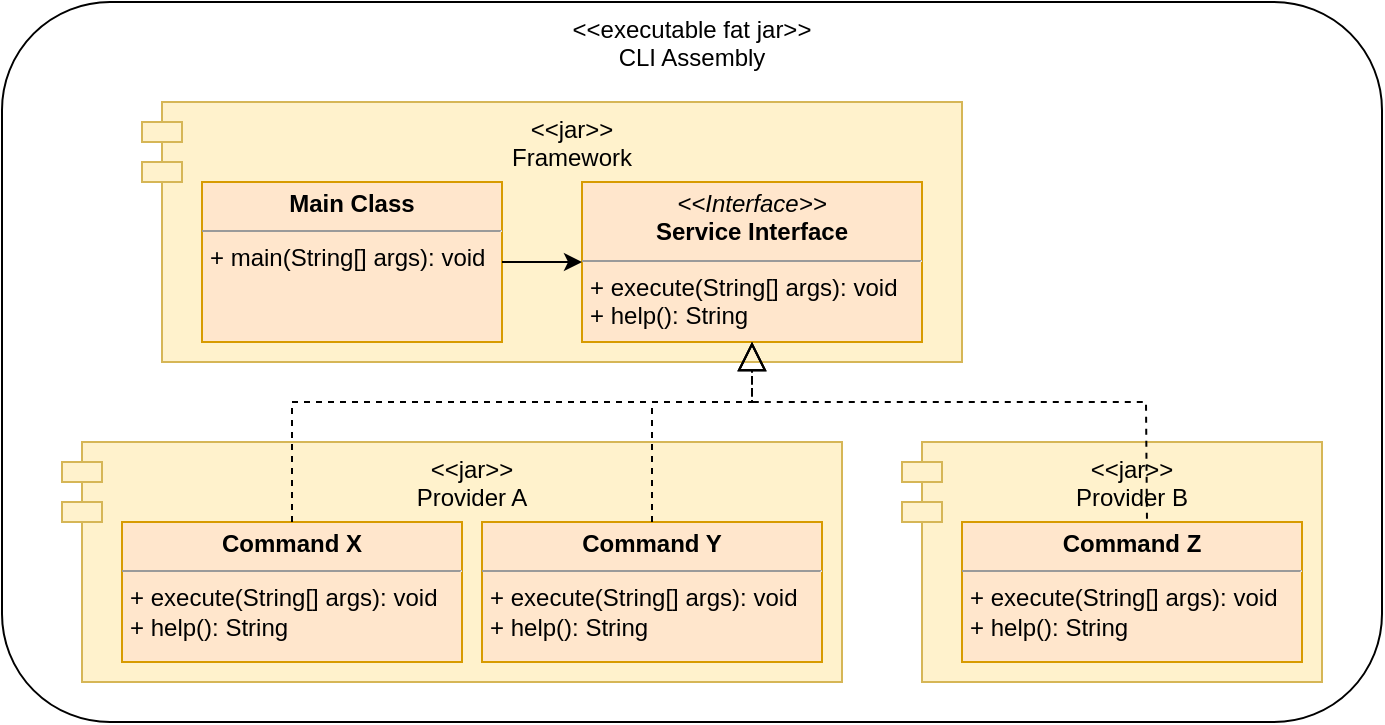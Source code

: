 <mxfile version="16.5.1" type="device"><diagram id="t4fz6s8QvAAICPU1AMuh" name="Page-1"><mxGraphModel dx="1102" dy="1025" grid="1" gridSize="10" guides="1" tooltips="1" connect="1" arrows="1" fold="1" page="1" pageScale="1" pageWidth="850" pageHeight="1100" math="0" shadow="0"><root><mxCell id="0"/><mxCell id="1" parent="0"/><mxCell id="fOY2T_bdLYG5cB6o1Q_J-1" value="&amp;lt;&amp;lt;executable fat jar&amp;gt;&amp;gt;&lt;br&gt;CLI Assembly" style="rounded=1;whiteSpace=wrap;html=1;verticalAlign=top;" vertex="1" parent="1"><mxGeometry x="60" y="180" width="690" height="360" as="geometry"/></mxCell><mxCell id="fOY2T_bdLYG5cB6o1Q_J-3" value="&lt;&lt;jar&gt;&gt;&#10;Framework&#10;" style="shape=module;align=left;spacingLeft=20;align=center;verticalAlign=top;fillColor=#fff2cc;strokeColor=#d6b656;" vertex="1" parent="1"><mxGeometry x="130" y="230" width="410" height="130" as="geometry"/></mxCell><mxCell id="fOY2T_bdLYG5cB6o1Q_J-5" value="&lt;p style=&quot;margin: 0px ; margin-top: 4px ; text-align: center&quot;&gt;&lt;b&gt;Main Class&lt;/b&gt;&lt;/p&gt;&lt;hr size=&quot;1&quot;&gt;&lt;p style=&quot;margin: 0px ; margin-left: 4px&quot;&gt;&lt;/p&gt;&lt;p style=&quot;margin: 0px ; margin-left: 4px&quot;&gt;+ main(String[] args): void&lt;/p&gt;" style="verticalAlign=top;align=left;overflow=fill;fontSize=12;fontFamily=Helvetica;html=1;fillColor=#ffe6cc;strokeColor=#d79b00;" vertex="1" parent="1"><mxGeometry x="160" y="270" width="150" height="80" as="geometry"/></mxCell><mxCell id="fOY2T_bdLYG5cB6o1Q_J-8" value="&lt;p style=&quot;margin: 0px ; margin-top: 4px ; text-align: center&quot;&gt;&lt;i&gt;&amp;lt;&amp;lt;Interface&amp;gt;&amp;gt;&lt;/i&gt;&lt;br&gt;&lt;b&gt;Service Interface&lt;/b&gt;&lt;/p&gt;&lt;hr size=&quot;1&quot;&gt;&lt;p style=&quot;margin: 0px ; margin-left: 4px&quot;&gt;&lt;/p&gt;&lt;p style=&quot;margin: 0px ; margin-left: 4px&quot;&gt;+ execute(String[] args): void&lt;br&gt;+ help(): String&lt;/p&gt;" style="verticalAlign=top;align=left;overflow=fill;fontSize=12;fontFamily=Helvetica;html=1;fillColor=#ffe6cc;strokeColor=#d79b00;" vertex="1" parent="1"><mxGeometry x="350" y="270" width="170" height="80" as="geometry"/></mxCell><mxCell id="fOY2T_bdLYG5cB6o1Q_J-11" value="" style="endArrow=classic;html=1;rounded=0;exitX=1;exitY=0.5;exitDx=0;exitDy=0;" edge="1" parent="1" source="fOY2T_bdLYG5cB6o1Q_J-5" target="fOY2T_bdLYG5cB6o1Q_J-8"><mxGeometry width="50" height="50" relative="1" as="geometry"><mxPoint x="400" y="530" as="sourcePoint"/><mxPoint x="450" y="480" as="targetPoint"/></mxGeometry></mxCell><mxCell id="fOY2T_bdLYG5cB6o1Q_J-12" value="&lt;&lt;jar&gt;&gt;&#10;Provider A&#10;" style="shape=module;align=left;spacingLeft=20;align=center;verticalAlign=top;fillColor=#fff2cc;strokeColor=#d6b656;" vertex="1" parent="1"><mxGeometry x="90" y="400" width="390" height="120" as="geometry"/></mxCell><mxCell id="fOY2T_bdLYG5cB6o1Q_J-13" value="&lt;p style=&quot;margin: 0px ; margin-top: 4px ; text-align: center&quot;&gt;&lt;b&gt;Command X&lt;/b&gt;&lt;/p&gt;&lt;hr size=&quot;1&quot;&gt;&lt;p style=&quot;margin: 0px ; margin-left: 4px&quot;&gt;&lt;/p&gt;&lt;p style=&quot;margin: 0px ; margin-left: 4px&quot;&gt;+ execute(String[] args): void&lt;br&gt;+ help(): String&lt;/p&gt;" style="verticalAlign=top;align=left;overflow=fill;fontSize=12;fontFamily=Helvetica;html=1;fillColor=#ffe6cc;strokeColor=#d79b00;" vertex="1" parent="1"><mxGeometry x="120" y="440" width="170" height="70" as="geometry"/></mxCell><mxCell id="fOY2T_bdLYG5cB6o1Q_J-14" value="&lt;p style=&quot;margin: 0px ; margin-top: 4px ; text-align: center&quot;&gt;&lt;b&gt;Command Y&lt;/b&gt;&lt;/p&gt;&lt;hr size=&quot;1&quot;&gt;&lt;p style=&quot;margin: 0px ; margin-left: 4px&quot;&gt;&lt;/p&gt;&lt;p style=&quot;margin: 0px ; margin-left: 4px&quot;&gt;+ execute(String[] args): void&lt;br&gt;+ help(): String&lt;/p&gt;" style="verticalAlign=top;align=left;overflow=fill;fontSize=12;fontFamily=Helvetica;html=1;fillColor=#ffe6cc;strokeColor=#d79b00;" vertex="1" parent="1"><mxGeometry x="300" y="440" width="170" height="70" as="geometry"/></mxCell><mxCell id="fOY2T_bdLYG5cB6o1Q_J-15" value="&lt;&lt;jar&gt;&gt;&#10;Provider B&#10;" style="shape=module;align=left;spacingLeft=20;align=center;verticalAlign=top;fillColor=#fff2cc;strokeColor=#d6b656;" vertex="1" parent="1"><mxGeometry x="510" y="400" width="210" height="120" as="geometry"/></mxCell><mxCell id="fOY2T_bdLYG5cB6o1Q_J-16" value="&lt;p style=&quot;margin: 0px ; margin-top: 4px ; text-align: center&quot;&gt;&lt;b&gt;Command Z&lt;/b&gt;&lt;/p&gt;&lt;hr size=&quot;1&quot;&gt;&lt;p style=&quot;margin: 0px ; margin-left: 4px&quot;&gt;&lt;/p&gt;&lt;p style=&quot;margin: 0px ; margin-left: 4px&quot;&gt;+ execute(String[] args): void&lt;br&gt;+ help(): String&lt;/p&gt;" style="verticalAlign=top;align=left;overflow=fill;fontSize=12;fontFamily=Helvetica;html=1;fillColor=#ffe6cc;strokeColor=#d79b00;" vertex="1" parent="1"><mxGeometry x="540" y="440" width="170" height="70" as="geometry"/></mxCell><mxCell id="fOY2T_bdLYG5cB6o1Q_J-18" value="" style="endArrow=block;dashed=1;endFill=0;endSize=12;html=1;rounded=0;entryX=0.5;entryY=1;entryDx=0;entryDy=0;exitX=0.5;exitY=0;exitDx=0;exitDy=0;" edge="1" parent="1" source="fOY2T_bdLYG5cB6o1Q_J-13" target="fOY2T_bdLYG5cB6o1Q_J-8"><mxGeometry width="160" relative="1" as="geometry"><mxPoint x="340" y="510" as="sourcePoint"/><mxPoint x="500" y="510" as="targetPoint"/><Array as="points"><mxPoint x="205" y="380"/><mxPoint x="435" y="380"/></Array></mxGeometry></mxCell><mxCell id="fOY2T_bdLYG5cB6o1Q_J-19" value="" style="endArrow=block;dashed=1;endFill=0;endSize=12;html=1;rounded=0;entryX=0.5;entryY=1;entryDx=0;entryDy=0;exitX=0.5;exitY=0;exitDx=0;exitDy=0;" edge="1" parent="1" source="fOY2T_bdLYG5cB6o1Q_J-14" target="fOY2T_bdLYG5cB6o1Q_J-8"><mxGeometry width="160" relative="1" as="geometry"><mxPoint x="215" y="450" as="sourcePoint"/><mxPoint x="445" y="360" as="targetPoint"/><Array as="points"><mxPoint x="385" y="380"/><mxPoint x="435" y="380"/></Array></mxGeometry></mxCell><mxCell id="fOY2T_bdLYG5cB6o1Q_J-20" value="" style="endArrow=block;dashed=1;endFill=0;endSize=12;html=1;rounded=0;entryX=0.5;entryY=1;entryDx=0;entryDy=0;exitX=0.544;exitY=-0.023;exitDx=0;exitDy=0;exitPerimeter=0;" edge="1" parent="1" source="fOY2T_bdLYG5cB6o1Q_J-16" target="fOY2T_bdLYG5cB6o1Q_J-8"><mxGeometry width="160" relative="1" as="geometry"><mxPoint x="225" y="460" as="sourcePoint"/><mxPoint x="455" y="370" as="targetPoint"/><Array as="points"><mxPoint x="632" y="380"/><mxPoint x="435" y="380"/></Array></mxGeometry></mxCell></root></mxGraphModel></diagram></mxfile>